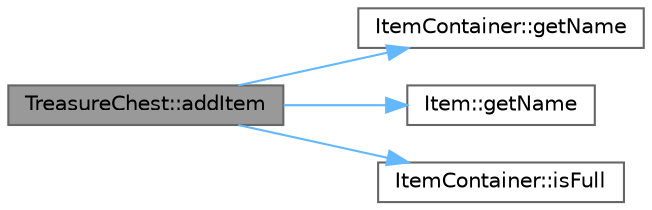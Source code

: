 digraph "TreasureChest::addItem"
{
 // LATEX_PDF_SIZE
  bgcolor="transparent";
  edge [fontname=Helvetica,fontsize=10,labelfontname=Helvetica,labelfontsize=10];
  node [fontname=Helvetica,fontsize=10,shape=box,height=0.2,width=0.4];
  rankdir="LR";
  Node1 [id="Node000001",label="TreasureChest::addItem",height=0.2,width=0.4,color="gray40", fillcolor="grey60", style="filled", fontcolor="black",tooltip="Method to get the number of TreasureChest objects created."];
  Node1 -> Node2 [id="edge4_Node000001_Node000002",color="steelblue1",style="solid",tooltip=" "];
  Node2 [id="Node000002",label="ItemContainer::getName",height=0.2,width=0.4,color="grey40", fillcolor="white", style="filled",URL="$class_item_container.html#ae799330f7e9a4608d928e0f0d221d126",tooltip="Get the Name attribute of the object."];
  Node1 -> Node3 [id="edge5_Node000001_Node000003",color="steelblue1",style="solid",tooltip=" "];
  Node3 [id="Node000003",label="Item::getName",height=0.2,width=0.4,color="grey40", fillcolor="white", style="filled",URL="$class_item.html#a8d2b9d404f8e692f456af88a1eb1ce44",tooltip="Get the Name atrribute of the Item object."];
  Node1 -> Node4 [id="edge6_Node000001_Node000004",color="steelblue1",style="solid",tooltip=" "];
  Node4 [id="Node000004",label="ItemContainer::isFull",height=0.2,width=0.4,color="grey40", fillcolor="white", style="filled",URL="$class_item_container.html#a38b9ae46b15636f5c6f9dd698afcb127",tooltip="Method to check if the current ItemContainer object is full."];
}
